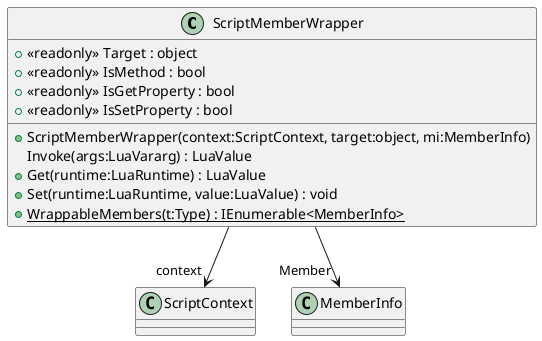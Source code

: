 @startuml
class ScriptMemberWrapper {
    + <<readonly>> Target : object
    + <<readonly>> IsMethod : bool
    + <<readonly>> IsGetProperty : bool
    + <<readonly>> IsSetProperty : bool
    + ScriptMemberWrapper(context:ScriptContext, target:object, mi:MemberInfo)
    Invoke(args:LuaVararg) : LuaValue
    + Get(runtime:LuaRuntime) : LuaValue
    + Set(runtime:LuaRuntime, value:LuaValue) : void
    + {static} WrappableMembers(t:Type) : IEnumerable<MemberInfo>
}
ScriptMemberWrapper --> "context" ScriptContext
ScriptMemberWrapper --> "Member" MemberInfo
@enduml
